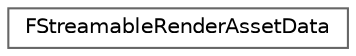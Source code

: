 digraph "Graphical Class Hierarchy"
{
 // INTERACTIVE_SVG=YES
 // LATEX_PDF_SIZE
  bgcolor="transparent";
  edge [fontname=Helvetica,fontsize=10,labelfontname=Helvetica,labelfontsize=10];
  node [fontname=Helvetica,fontsize=10,shape=box,height=0.2,width=0.4];
  rankdir="LR";
  Node0 [id="Node000000",label="FStreamableRenderAssetData",height=0.2,width=0.4,color="grey40", fillcolor="white", style="filled",URL="$d1/d8d/structFStreamableRenderAssetData.html",tooltip=" "];
}
